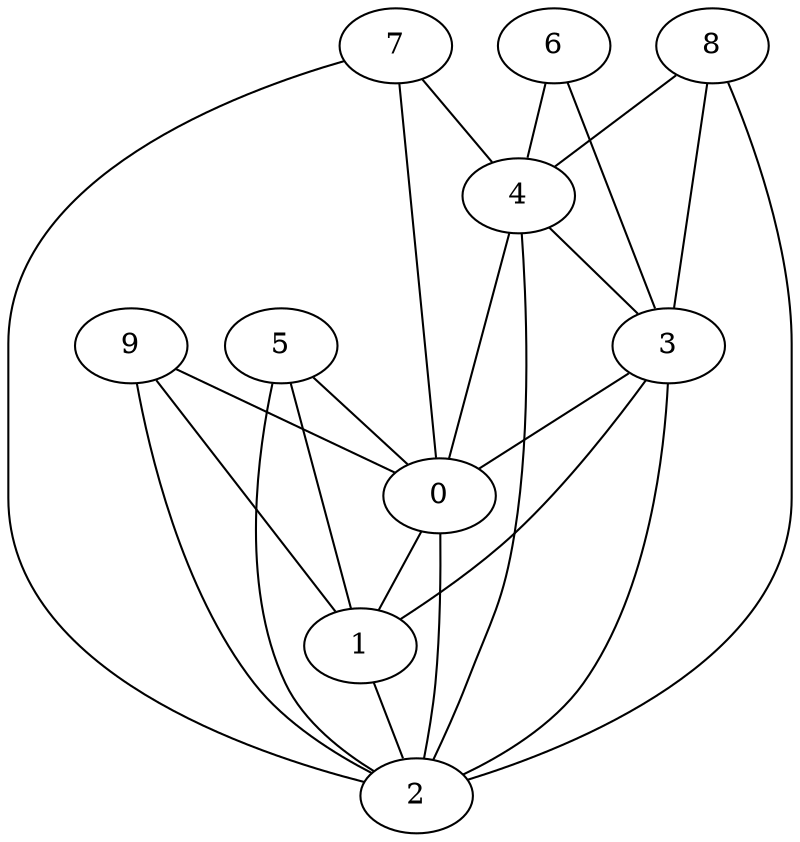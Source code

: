 graph {
    0 [ label = "0" ]
    1 [ label = "1" ]
    2 [ label = "2" ]
    3 [ label = "3" ]
    4 [ label = "4" ]
    5 [ label = "5" ]
    6 [ label = "6" ]
    7 [ label = "7" ]
    8 [ label = "8" ]
    9 [ label = "9" ]
    0 -- 1 [ ]
    0 -- 2 [ ]
    1 -- 2 [ ]
    3 -- 0 [ ]
    3 -- 1 [ ]
    3 -- 2 [ ]
    4 -- 0 [ ]
    4 -- 2 [ ]
    4 -- 3 [ ]
    5 -- 0 [ ]
    5 -- 1 [ ]
    5 -- 2 [ ]
    9 -- 2 [ ]
    6 -- 3 [ ]
    6 -- 4 [ ]
    7 -- 0 [ ]
    7 -- 2 [ ]
    7 -- 4 [ ]
    8 -- 2 [ ]
    8 -- 3 [ ]
    8 -- 4 [ ]
    9 -- 0 [ ]
    9 -- 1 [ ]
}

